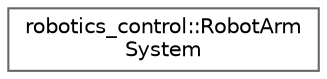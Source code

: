 digraph "Graphical Class Hierarchy"
{
 // LATEX_PDF_SIZE
  bgcolor="transparent";
  edge [fontname=Helvetica,fontsize=10,labelfontname=Helvetica,labelfontsize=10];
  node [fontname=Helvetica,fontsize=10,shape=box,height=0.2,width=0.4];
  rankdir="LR";
  Node0 [id="Node000000",label="robotics_control::RobotArm\lSystem",height=0.2,width=0.4,color="grey40", fillcolor="white", style="filled",URL="$structrobotics__control_1_1_robot_arm_system.html",tooltip=" "];
}

